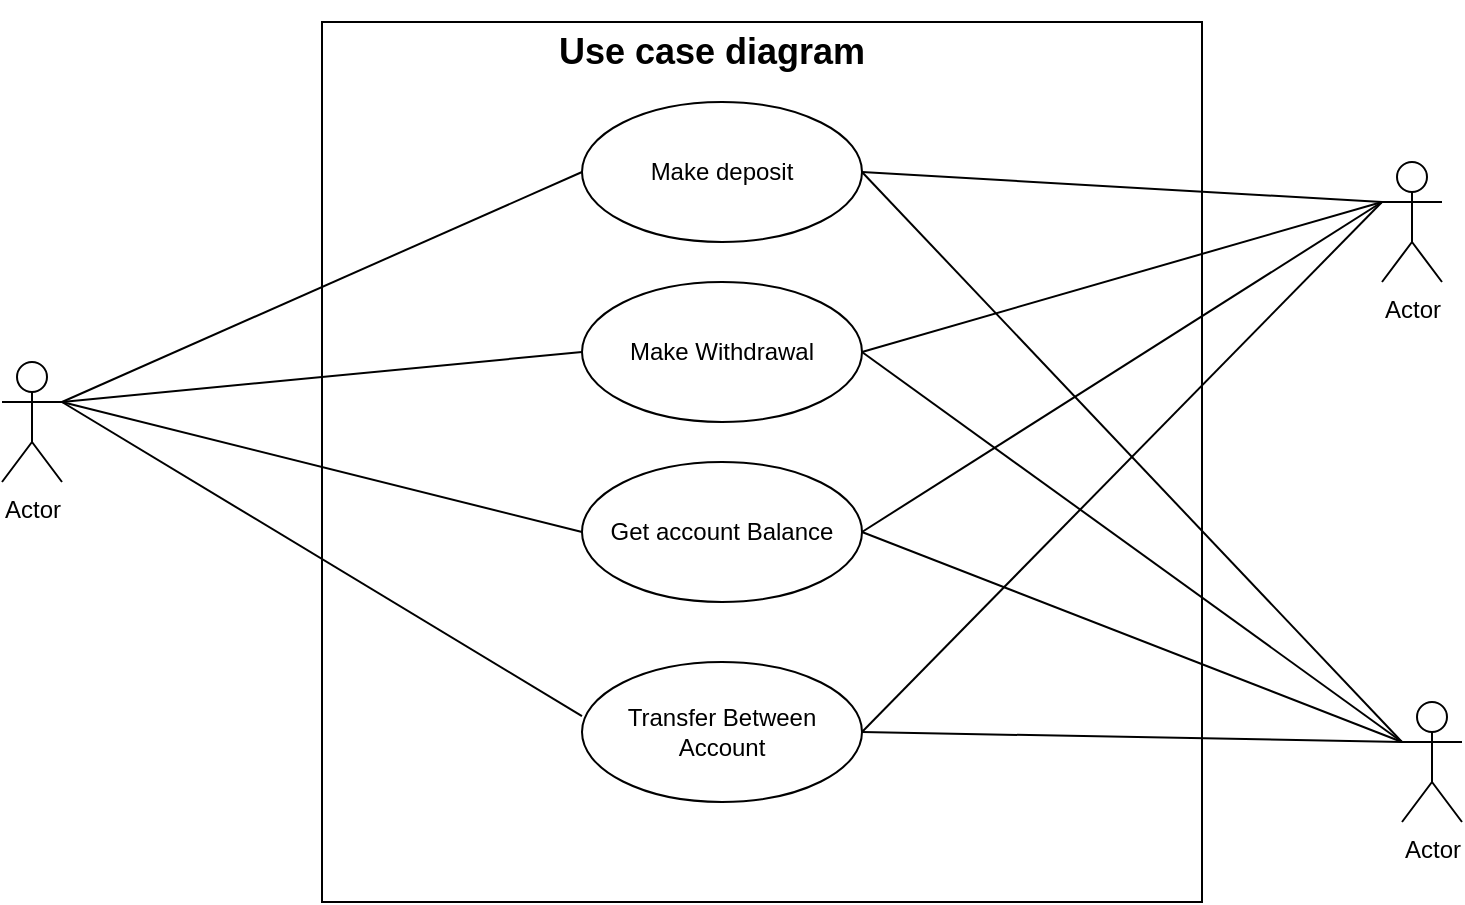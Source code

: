 <mxfile version="25.0.1">
  <diagram name="Page-1" id="3fxMSjQ7rwTdPUO5qJi_">
    <mxGraphModel dx="1106" dy="1569" grid="1" gridSize="10" guides="1" tooltips="1" connect="1" arrows="1" fold="1" page="1" pageScale="1" pageWidth="850" pageHeight="1100" math="0" shadow="0">
      <root>
        <mxCell id="0" />
        <mxCell id="1" parent="0" />
        <mxCell id="kxptcHVH6vIHxeBeNfIf-1" value="" style="whiteSpace=wrap;html=1;aspect=fixed;" vertex="1" parent="1">
          <mxGeometry x="200" width="440" height="440" as="geometry" />
        </mxCell>
        <mxCell id="kxptcHVH6vIHxeBeNfIf-2" value="Actor" style="shape=umlActor;verticalLabelPosition=bottom;verticalAlign=top;html=1;outlineConnect=0;" vertex="1" parent="1">
          <mxGeometry x="40" y="170" width="30" height="60" as="geometry" />
        </mxCell>
        <mxCell id="kxptcHVH6vIHxeBeNfIf-4" value="Actor" style="shape=umlActor;verticalLabelPosition=bottom;verticalAlign=top;html=1;outlineConnect=0;" vertex="1" parent="1">
          <mxGeometry x="730" y="70" width="30" height="60" as="geometry" />
        </mxCell>
        <mxCell id="kxptcHVH6vIHxeBeNfIf-5" value="Actor" style="shape=umlActor;verticalLabelPosition=bottom;verticalAlign=top;html=1;outlineConnect=0;" vertex="1" parent="1">
          <mxGeometry x="740" y="340" width="30" height="60" as="geometry" />
        </mxCell>
        <mxCell id="kxptcHVH6vIHxeBeNfIf-6" value="Make deposit" style="ellipse;whiteSpace=wrap;html=1;" vertex="1" parent="1">
          <mxGeometry x="330" y="40" width="140" height="70" as="geometry" />
        </mxCell>
        <mxCell id="kxptcHVH6vIHxeBeNfIf-7" value="Make Withdrawal" style="ellipse;whiteSpace=wrap;html=1;" vertex="1" parent="1">
          <mxGeometry x="330" y="130" width="140" height="70" as="geometry" />
        </mxCell>
        <mxCell id="kxptcHVH6vIHxeBeNfIf-8" value="Get account Balance" style="ellipse;whiteSpace=wrap;html=1;" vertex="1" parent="1">
          <mxGeometry x="330" y="220" width="140" height="70" as="geometry" />
        </mxCell>
        <mxCell id="kxptcHVH6vIHxeBeNfIf-9" value="Transfer Between Account" style="ellipse;whiteSpace=wrap;html=1;" vertex="1" parent="1">
          <mxGeometry x="330" y="320" width="140" height="70" as="geometry" />
        </mxCell>
        <mxCell id="kxptcHVH6vIHxeBeNfIf-12" value="" style="endArrow=none;html=1;rounded=0;entryX=0;entryY=0.5;entryDx=0;entryDy=0;" edge="1" parent="1" target="kxptcHVH6vIHxeBeNfIf-6">
          <mxGeometry width="50" height="50" relative="1" as="geometry">
            <mxPoint x="70" y="190" as="sourcePoint" />
            <mxPoint x="120" y="140" as="targetPoint" />
          </mxGeometry>
        </mxCell>
        <mxCell id="kxptcHVH6vIHxeBeNfIf-13" value="" style="endArrow=none;html=1;rounded=0;entryX=0;entryY=0.5;entryDx=0;entryDy=0;" edge="1" parent="1" target="kxptcHVH6vIHxeBeNfIf-7">
          <mxGeometry width="50" height="50" relative="1" as="geometry">
            <mxPoint x="70" y="190" as="sourcePoint" />
            <mxPoint x="340" y="75" as="targetPoint" />
          </mxGeometry>
        </mxCell>
        <mxCell id="kxptcHVH6vIHxeBeNfIf-14" value="" style="endArrow=none;html=1;rounded=0;entryX=0;entryY=0.5;entryDx=0;entryDy=0;" edge="1" parent="1" target="kxptcHVH6vIHxeBeNfIf-8">
          <mxGeometry width="50" height="50" relative="1" as="geometry">
            <mxPoint x="70" y="190" as="sourcePoint" />
            <mxPoint x="350" y="85" as="targetPoint" />
          </mxGeometry>
        </mxCell>
        <mxCell id="kxptcHVH6vIHxeBeNfIf-16" value="" style="endArrow=none;html=1;rounded=0;entryX=0;entryY=0.386;entryDx=0;entryDy=0;entryPerimeter=0;" edge="1" parent="1" target="kxptcHVH6vIHxeBeNfIf-9">
          <mxGeometry width="50" height="50" relative="1" as="geometry">
            <mxPoint x="70" y="190" as="sourcePoint" />
            <mxPoint x="360" y="95" as="targetPoint" />
          </mxGeometry>
        </mxCell>
        <mxCell id="kxptcHVH6vIHxeBeNfIf-17" value="" style="endArrow=none;html=1;rounded=0;exitX=1;exitY=0.5;exitDx=0;exitDy=0;" edge="1" parent="1" source="kxptcHVH6vIHxeBeNfIf-6">
          <mxGeometry width="50" height="50" relative="1" as="geometry">
            <mxPoint x="680" y="140" as="sourcePoint" />
            <mxPoint x="730" y="90" as="targetPoint" />
          </mxGeometry>
        </mxCell>
        <mxCell id="kxptcHVH6vIHxeBeNfIf-18" value="" style="endArrow=none;html=1;rounded=0;exitX=1;exitY=0.5;exitDx=0;exitDy=0;" edge="1" parent="1" source="kxptcHVH6vIHxeBeNfIf-7">
          <mxGeometry width="50" height="50" relative="1" as="geometry">
            <mxPoint x="480" y="75" as="sourcePoint" />
            <mxPoint x="730" y="90" as="targetPoint" />
          </mxGeometry>
        </mxCell>
        <mxCell id="kxptcHVH6vIHxeBeNfIf-19" value="" style="endArrow=none;html=1;rounded=0;exitX=1;exitY=0.5;exitDx=0;exitDy=0;" edge="1" parent="1" source="kxptcHVH6vIHxeBeNfIf-8">
          <mxGeometry width="50" height="50" relative="1" as="geometry">
            <mxPoint x="490" y="85" as="sourcePoint" />
            <mxPoint x="730" y="90" as="targetPoint" />
          </mxGeometry>
        </mxCell>
        <mxCell id="kxptcHVH6vIHxeBeNfIf-20" value="" style="endArrow=none;html=1;rounded=0;exitX=1;exitY=0.5;exitDx=0;exitDy=0;" edge="1" parent="1" source="kxptcHVH6vIHxeBeNfIf-9">
          <mxGeometry width="50" height="50" relative="1" as="geometry">
            <mxPoint x="500" y="95" as="sourcePoint" />
            <mxPoint x="730" y="90" as="targetPoint" />
          </mxGeometry>
        </mxCell>
        <mxCell id="kxptcHVH6vIHxeBeNfIf-21" value="" style="endArrow=none;html=1;rounded=0;exitX=1;exitY=0.5;exitDx=0;exitDy=0;entryX=0;entryY=0.333;entryDx=0;entryDy=0;entryPerimeter=0;" edge="1" parent="1" source="kxptcHVH6vIHxeBeNfIf-6" target="kxptcHVH6vIHxeBeNfIf-5">
          <mxGeometry width="50" height="50" relative="1" as="geometry">
            <mxPoint x="510" y="105" as="sourcePoint" />
            <mxPoint x="770" y="130" as="targetPoint" />
          </mxGeometry>
        </mxCell>
        <mxCell id="kxptcHVH6vIHxeBeNfIf-22" value="" style="endArrow=none;html=1;rounded=0;exitX=1;exitY=0.5;exitDx=0;exitDy=0;entryX=0;entryY=0.333;entryDx=0;entryDy=0;entryPerimeter=0;" edge="1" parent="1" source="kxptcHVH6vIHxeBeNfIf-7" target="kxptcHVH6vIHxeBeNfIf-5">
          <mxGeometry width="50" height="50" relative="1" as="geometry">
            <mxPoint x="480" y="75" as="sourcePoint" />
            <mxPoint x="750" y="370" as="targetPoint" />
          </mxGeometry>
        </mxCell>
        <mxCell id="kxptcHVH6vIHxeBeNfIf-23" value="" style="endArrow=none;html=1;rounded=0;exitX=1;exitY=0.5;exitDx=0;exitDy=0;entryX=0;entryY=0.333;entryDx=0;entryDy=0;entryPerimeter=0;" edge="1" parent="1" source="kxptcHVH6vIHxeBeNfIf-8" target="kxptcHVH6vIHxeBeNfIf-5">
          <mxGeometry width="50" height="50" relative="1" as="geometry">
            <mxPoint x="490" y="85" as="sourcePoint" />
            <mxPoint x="760" y="380" as="targetPoint" />
          </mxGeometry>
        </mxCell>
        <mxCell id="kxptcHVH6vIHxeBeNfIf-24" value="" style="endArrow=none;html=1;rounded=0;exitX=1;exitY=0.5;exitDx=0;exitDy=0;" edge="1" parent="1" source="kxptcHVH6vIHxeBeNfIf-9">
          <mxGeometry width="50" height="50" relative="1" as="geometry">
            <mxPoint x="500" y="95" as="sourcePoint" />
            <mxPoint x="740" y="360" as="targetPoint" />
          </mxGeometry>
        </mxCell>
        <mxCell id="kxptcHVH6vIHxeBeNfIf-28" value="&lt;h2&gt;Use case diagram&lt;/h2&gt;" style="text;html=1;align=center;verticalAlign=middle;whiteSpace=wrap;rounded=0;" vertex="1" parent="1">
          <mxGeometry x="290" width="210" height="30" as="geometry" />
        </mxCell>
      </root>
    </mxGraphModel>
  </diagram>
</mxfile>
